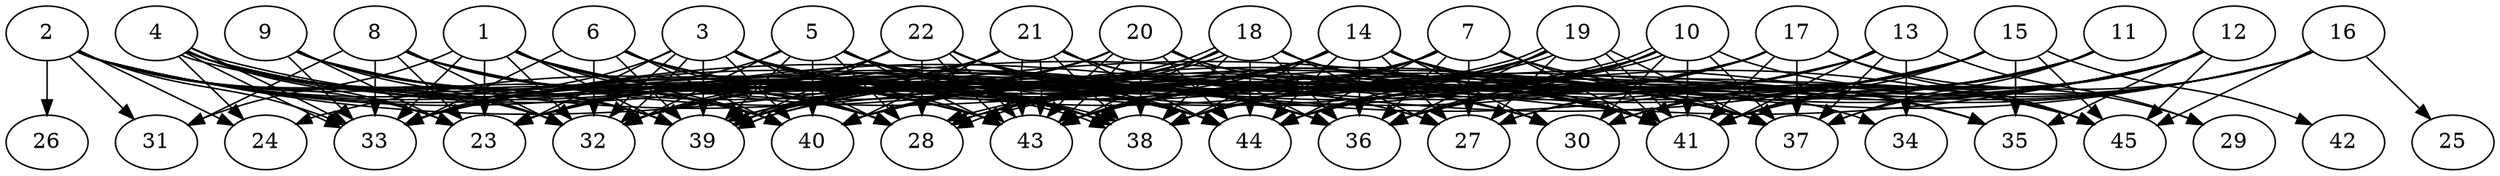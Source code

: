// DAG automatically generated by daggen at Thu Oct  3 14:07:23 2019
// ./daggen --dot -n 45 --ccr 0.3 --fat 0.9 --regular 0.7 --density 0.9 --mindata 5242880 --maxdata 52428800 
digraph G {
  1 [size="79670613", alpha="0.03", expect_size="23901184"] 
  1 -> 23 [size ="23901184"]
  1 -> 28 [size ="23901184"]
  1 -> 30 [size ="23901184"]
  1 -> 31 [size ="23901184"]
  1 -> 32 [size ="23901184"]
  1 -> 33 [size ="23901184"]
  1 -> 36 [size ="23901184"]
  1 -> 37 [size ="23901184"]
  1 -> 39 [size ="23901184"]
  1 -> 40 [size ="23901184"]
  1 -> 43 [size ="23901184"]
  1 -> 44 [size ="23901184"]
  2 [size="145237333", alpha="0.12", expect_size="43571200"] 
  2 -> 23 [size ="43571200"]
  2 -> 24 [size ="43571200"]
  2 -> 26 [size ="43571200"]
  2 -> 31 [size ="43571200"]
  2 -> 32 [size ="43571200"]
  2 -> 33 [size ="43571200"]
  2 -> 36 [size ="43571200"]
  2 -> 38 [size ="43571200"]
  2 -> 39 [size ="43571200"]
  2 -> 40 [size ="43571200"]
  2 -> 41 [size ="43571200"]
  2 -> 43 [size ="43571200"]
  2 -> 44 [size ="43571200"]
  3 [size="30924800", alpha="0.19", expect_size="9277440"] 
  3 -> 23 [size ="9277440"]
  3 -> 28 [size ="9277440"]
  3 -> 30 [size ="9277440"]
  3 -> 32 [size ="9277440"]
  3 -> 32 [size ="9277440"]
  3 -> 33 [size ="9277440"]
  3 -> 35 [size ="9277440"]
  3 -> 37 [size ="9277440"]
  3 -> 38 [size ="9277440"]
  3 -> 39 [size ="9277440"]
  3 -> 40 [size ="9277440"]
  3 -> 43 [size ="9277440"]
  3 -> 44 [size ="9277440"]
  4 [size="65935360", alpha="0.16", expect_size="19780608"] 
  4 -> 23 [size ="19780608"]
  4 -> 24 [size ="19780608"]
  4 -> 28 [size ="19780608"]
  4 -> 32 [size ="19780608"]
  4 -> 33 [size ="19780608"]
  4 -> 33 [size ="19780608"]
  4 -> 36 [size ="19780608"]
  4 -> 38 [size ="19780608"]
  4 -> 38 [size ="19780608"]
  4 -> 39 [size ="19780608"]
  4 -> 40 [size ="19780608"]
  4 -> 43 [size ="19780608"]
  4 -> 44 [size ="19780608"]
  5 [size="140335787", alpha="0.19", expect_size="42100736"] 
  5 -> 28 [size ="42100736"]
  5 -> 32 [size ="42100736"]
  5 -> 33 [size ="42100736"]
  5 -> 36 [size ="42100736"]
  5 -> 38 [size ="42100736"]
  5 -> 39 [size ="42100736"]
  5 -> 40 [size ="42100736"]
  5 -> 43 [size ="42100736"]
  5 -> 44 [size ="42100736"]
  5 -> 45 [size ="42100736"]
  6 [size="124433067", alpha="0.15", expect_size="37329920"] 
  6 -> 27 [size ="37329920"]
  6 -> 28 [size ="37329920"]
  6 -> 32 [size ="37329920"]
  6 -> 33 [size ="37329920"]
  6 -> 36 [size ="37329920"]
  6 -> 38 [size ="37329920"]
  6 -> 39 [size ="37329920"]
  6 -> 40 [size ="37329920"]
  6 -> 44 [size ="37329920"]
  7 [size="97071787", alpha="0.05", expect_size="29121536"] 
  7 -> 27 [size ="29121536"]
  7 -> 32 [size ="29121536"]
  7 -> 33 [size ="29121536"]
  7 -> 35 [size ="29121536"]
  7 -> 36 [size ="29121536"]
  7 -> 37 [size ="29121536"]
  7 -> 38 [size ="29121536"]
  7 -> 39 [size ="29121536"]
  7 -> 40 [size ="29121536"]
  7 -> 41 [size ="29121536"]
  7 -> 43 [size ="29121536"]
  7 -> 44 [size ="29121536"]
  8 [size="169045333", alpha="0.16", expect_size="50713600"] 
  8 -> 23 [size ="50713600"]
  8 -> 27 [size ="50713600"]
  8 -> 28 [size ="50713600"]
  8 -> 31 [size ="50713600"]
  8 -> 32 [size ="50713600"]
  8 -> 33 [size ="50713600"]
  8 -> 38 [size ="50713600"]
  8 -> 40 [size ="50713600"]
  8 -> 41 [size ="50713600"]
  8 -> 44 [size ="50713600"]
  9 [size="24606720", alpha="0.20", expect_size="7382016"] 
  9 -> 23 [size ="7382016"]
  9 -> 28 [size ="7382016"]
  9 -> 32 [size ="7382016"]
  9 -> 33 [size ="7382016"]
  9 -> 38 [size ="7382016"]
  9 -> 39 [size ="7382016"]
  9 -> 41 [size ="7382016"]
  10 [size="157965653", alpha="0.01", expect_size="47389696"] 
  10 -> 28 [size ="47389696"]
  10 -> 28 [size ="47389696"]
  10 -> 30 [size ="47389696"]
  10 -> 32 [size ="47389696"]
  10 -> 33 [size ="47389696"]
  10 -> 36 [size ="47389696"]
  10 -> 37 [size ="47389696"]
  10 -> 38 [size ="47389696"]
  10 -> 41 [size ="47389696"]
  10 -> 44 [size ="47389696"]
  10 -> 45 [size ="47389696"]
  11 [size="147370667", alpha="0.15", expect_size="44211200"] 
  11 -> 30 [size ="44211200"]
  11 -> 36 [size ="44211200"]
  11 -> 37 [size ="44211200"]
  11 -> 38 [size ="44211200"]
  11 -> 41 [size ="44211200"]
  11 -> 43 [size ="44211200"]
  12 [size="169062400", alpha="0.16", expect_size="50718720"] 
  12 -> 30 [size ="50718720"]
  12 -> 32 [size ="50718720"]
  12 -> 35 [size ="50718720"]
  12 -> 36 [size ="50718720"]
  12 -> 37 [size ="50718720"]
  12 -> 38 [size ="50718720"]
  12 -> 41 [size ="50718720"]
  12 -> 43 [size ="50718720"]
  12 -> 44 [size ="50718720"]
  12 -> 45 [size ="50718720"]
  13 [size="105984000", alpha="0.12", expect_size="31795200"] 
  13 -> 29 [size ="31795200"]
  13 -> 33 [size ="31795200"]
  13 -> 34 [size ="31795200"]
  13 -> 36 [size ="31795200"]
  13 -> 37 [size ="31795200"]
  13 -> 38 [size ="31795200"]
  13 -> 40 [size ="31795200"]
  13 -> 41 [size ="31795200"]
  13 -> 43 [size ="31795200"]
  13 -> 44 [size ="31795200"]
  14 [size="98577067", alpha="0.07", expect_size="29573120"] 
  14 -> 23 [size ="29573120"]
  14 -> 24 [size ="29573120"]
  14 -> 27 [size ="29573120"]
  14 -> 28 [size ="29573120"]
  14 -> 30 [size ="29573120"]
  14 -> 32 [size ="29573120"]
  14 -> 33 [size ="29573120"]
  14 -> 34 [size ="29573120"]
  14 -> 35 [size ="29573120"]
  14 -> 36 [size ="29573120"]
  14 -> 38 [size ="29573120"]
  14 -> 39 [size ="29573120"]
  14 -> 41 [size ="29573120"]
  14 -> 43 [size ="29573120"]
  14 -> 44 [size ="29573120"]
  14 -> 45 [size ="29573120"]
  15 [size="69474987", alpha="0.07", expect_size="20842496"] 
  15 -> 23 [size ="20842496"]
  15 -> 27 [size ="20842496"]
  15 -> 28 [size ="20842496"]
  15 -> 30 [size ="20842496"]
  15 -> 35 [size ="20842496"]
  15 -> 36 [size ="20842496"]
  15 -> 38 [size ="20842496"]
  15 -> 40 [size ="20842496"]
  15 -> 41 [size ="20842496"]
  15 -> 42 [size ="20842496"]
  15 -> 44 [size ="20842496"]
  15 -> 45 [size ="20842496"]
  16 [size="62962347", alpha="0.05", expect_size="18888704"] 
  16 -> 25 [size ="18888704"]
  16 -> 27 [size ="18888704"]
  16 -> 28 [size ="18888704"]
  16 -> 36 [size ="18888704"]
  16 -> 38 [size ="18888704"]
  16 -> 41 [size ="18888704"]
  16 -> 44 [size ="18888704"]
  16 -> 45 [size ="18888704"]
  17 [size="27463680", alpha="0.11", expect_size="8239104"] 
  17 -> 23 [size ="8239104"]
  17 -> 28 [size ="8239104"]
  17 -> 29 [size ="8239104"]
  17 -> 36 [size ="8239104"]
  17 -> 37 [size ="8239104"]
  17 -> 38 [size ="8239104"]
  17 -> 39 [size ="8239104"]
  17 -> 40 [size ="8239104"]
  17 -> 41 [size ="8239104"]
  17 -> 43 [size ="8239104"]
  17 -> 44 [size ="8239104"]
  17 -> 45 [size ="8239104"]
  18 [size="64723627", alpha="0.04", expect_size="19417088"] 
  18 -> 23 [size ="19417088"]
  18 -> 27 [size ="19417088"]
  18 -> 36 [size ="19417088"]
  18 -> 37 [size ="19417088"]
  18 -> 38 [size ="19417088"]
  18 -> 39 [size ="19417088"]
  18 -> 39 [size ="19417088"]
  18 -> 40 [size ="19417088"]
  18 -> 41 [size ="19417088"]
  18 -> 43 [size ="19417088"]
  18 -> 44 [size ="19417088"]
  19 [size="36222293", alpha="0.15", expect_size="10866688"] 
  19 -> 27 [size ="10866688"]
  19 -> 32 [size ="10866688"]
  19 -> 36 [size ="10866688"]
  19 -> 37 [size ="10866688"]
  19 -> 39 [size ="10866688"]
  19 -> 39 [size ="10866688"]
  19 -> 40 [size ="10866688"]
  19 -> 41 [size ="10866688"]
  19 -> 41 [size ="10866688"]
  19 -> 43 [size ="10866688"]
  19 -> 44 [size ="10866688"]
  20 [size="34699947", alpha="0.19", expect_size="10409984"] 
  20 -> 23 [size ="10409984"]
  20 -> 32 [size ="10409984"]
  20 -> 33 [size ="10409984"]
  20 -> 36 [size ="10409984"]
  20 -> 37 [size ="10409984"]
  20 -> 38 [size ="10409984"]
  20 -> 39 [size ="10409984"]
  20 -> 41 [size ="10409984"]
  20 -> 43 [size ="10409984"]
  20 -> 43 [size ="10409984"]
  20 -> 44 [size ="10409984"]
  21 [size="43987627", alpha="0.11", expect_size="13196288"] 
  21 -> 23 [size ="13196288"]
  21 -> 30 [size ="13196288"]
  21 -> 32 [size ="13196288"]
  21 -> 38 [size ="13196288"]
  21 -> 39 [size ="13196288"]
  21 -> 40 [size ="13196288"]
  21 -> 41 [size ="13196288"]
  21 -> 43 [size ="13196288"]
  21 -> 43 [size ="13196288"]
  21 -> 44 [size ="13196288"]
  22 [size="164276907", alpha="0.19", expect_size="49283072"] 
  22 -> 23 [size ="49283072"]
  22 -> 28 [size ="49283072"]
  22 -> 30 [size ="49283072"]
  22 -> 32 [size ="49283072"]
  22 -> 36 [size ="49283072"]
  22 -> 39 [size ="49283072"]
  22 -> 43 [size ="49283072"]
  22 -> 43 [size ="49283072"]
  22 -> 44 [size ="49283072"]
  23 [size="131546453", alpha="0.09", expect_size="39463936"] 
  24 [size="71553707", alpha="0.05", expect_size="21466112"] 
  25 [size="127805440", alpha="0.16", expect_size="38341632"] 
  26 [size="27549013", alpha="0.02", expect_size="8264704"] 
  27 [size="65556480", alpha="0.17", expect_size="19666944"] 
  28 [size="149063680", alpha="0.12", expect_size="44719104"] 
  29 [size="20469760", alpha="0.07", expect_size="6140928"] 
  30 [size="134625280", alpha="0.01", expect_size="40387584"] 
  31 [size="123364693", alpha="0.11", expect_size="37009408"] 
  32 [size="48889173", alpha="0.00", expect_size="14666752"] 
  33 [size="38959787", alpha="0.01", expect_size="11687936"] 
  34 [size="107025067", alpha="0.12", expect_size="32107520"] 
  35 [size="144257707", alpha="0.09", expect_size="43277312"] 
  36 [size="116237653", alpha="0.12", expect_size="34871296"] 
  37 [size="129918293", alpha="0.17", expect_size="38975488"] 
  38 [size="107618987", alpha="0.07", expect_size="32285696"] 
  39 [size="43615573", alpha="0.00", expect_size="13084672"] 
  40 [size="102331733", alpha="0.15", expect_size="30699520"] 
  41 [size="109687467", alpha="0.14", expect_size="32906240"] 
  42 [size="38283947", alpha="0.11", expect_size="11485184"] 
  43 [size="39717547", alpha="0.02", expect_size="11915264"] 
  44 [size="45202773", alpha="0.01", expect_size="13560832"] 
  45 [size="135843840", alpha="0.13", expect_size="40753152"] 
}
